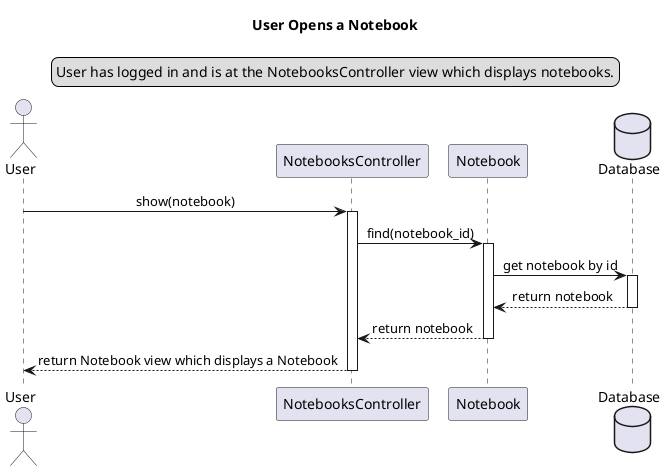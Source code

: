 @startuml User Opens a Notebook
title User Opens a Notebook
skinparam sequenceMessageAlign center
legend top
User has logged in and is at the NotebooksController view which displays notebooks.
endlegend

actor User as user
participant NotebooksController as nc
participant Notebook as n
database Database as db

user -> nc : show(notebook)
activate nc
nc -> n : find(notebook_id)
activate n
n -> db : get notebook by id
activate db
db --> n : return notebook
deactivate db
n --> nc : return notebook
deactivate n
nc --> user : return Notebook view which displays a Notebook
deactivate nc
@enduml